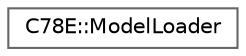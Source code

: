 digraph "Graphical Class Hierarchy"
{
 // LATEX_PDF_SIZE
  bgcolor="transparent";
  edge [fontname=Helvetica,fontsize=10,labelfontname=Helvetica,labelfontsize=10];
  node [fontname=Helvetica,fontsize=10,shape=box,height=0.2,width=0.4];
  rankdir="LR";
  Node0 [id="Node000000",label="C78E::ModelLoader",height=0.2,width=0.4,color="grey40", fillcolor="white", style="filled",URL="$d2/da1/class_c78_e_1_1_model_loader.html",tooltip=" "];
}
